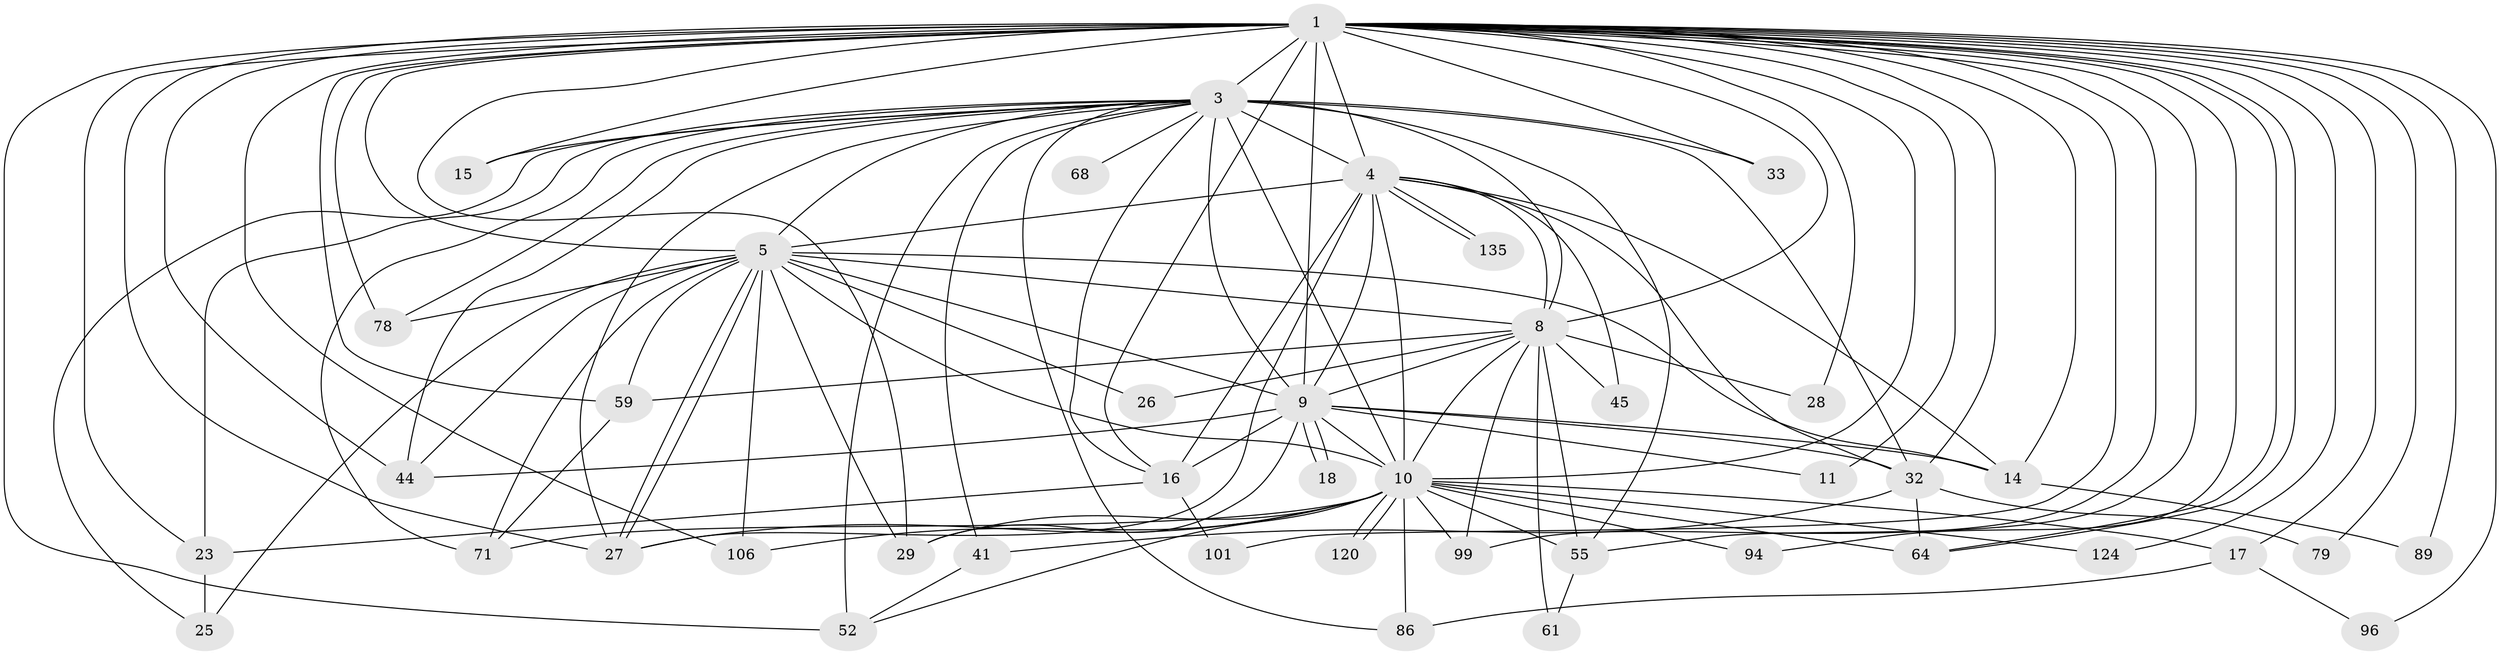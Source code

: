 // original degree distribution, {26: 0.02054794520547945, 28: 0.00684931506849315, 21: 0.0136986301369863, 25: 0.00684931506849315, 20: 0.00684931506849315, 36: 0.00684931506849315, 30: 0.00684931506849315, 2: 0.541095890410959, 6: 0.02054794520547945, 3: 0.2054794520547945, 8: 0.0136986301369863, 4: 0.11643835616438356, 5: 0.03424657534246575}
// Generated by graph-tools (version 1.1) at 2025/17/03/04/25 18:17:37]
// undirected, 43 vertices, 121 edges
graph export_dot {
graph [start="1"]
  node [color=gray90,style=filled];
  1 [super="+6+2"];
  3 [super="+19+39+21+7+83"];
  4 [super="+24+134+36"];
  5;
  8;
  9 [super="+46+54+95+91+111+53+113+133+38"];
  10 [super="+31+69"];
  11;
  14;
  15;
  16 [super="+81"];
  17;
  18;
  23 [super="+50"];
  25;
  26;
  27 [super="+42+98"];
  28;
  29 [super="+146+100"];
  32 [super="+66+63+57+35"];
  33;
  41 [super="+137"];
  44 [super="+145+115"];
  45;
  52 [super="+112+123+72"];
  55 [super="+60+104"];
  59 [super="+85"];
  61;
  64 [super="+90+65"];
  68;
  71 [super="+118"];
  78;
  79;
  86 [super="+93"];
  89;
  94;
  96;
  99 [super="+108"];
  101;
  106 [super="+114"];
  120;
  124;
  135;
  1 -- 3 [weight=17];
  1 -- 4 [weight=6];
  1 -- 5 [weight=5];
  1 -- 8 [weight=4];
  1 -- 9 [weight=3];
  1 -- 10 [weight=6];
  1 -- 14;
  1 -- 28;
  1 -- 64;
  1 -- 64;
  1 -- 96;
  1 -- 101;
  1 -- 124;
  1 -- 55;
  1 -- 11;
  1 -- 78;
  1 -- 15;
  1 -- 89;
  1 -- 32;
  1 -- 33 [weight=2];
  1 -- 106;
  1 -- 52 [weight=2];
  1 -- 79;
  1 -- 16;
  1 -- 17;
  1 -- 23;
  1 -- 27;
  1 -- 29;
  1 -- 94;
  1 -- 99;
  1 -- 44;
  1 -- 59;
  3 -- 4 [weight=9];
  3 -- 5 [weight=3];
  3 -- 8 [weight=5];
  3 -- 9 [weight=8];
  3 -- 10 [weight=4];
  3 -- 15;
  3 -- 16;
  3 -- 23 [weight=3];
  3 -- 32 [weight=6];
  3 -- 27 [weight=3];
  3 -- 52 [weight=2];
  3 -- 68;
  3 -- 71;
  3 -- 78;
  3 -- 86;
  3 -- 25;
  3 -- 33;
  3 -- 41;
  3 -- 44;
  3 -- 55;
  4 -- 5;
  4 -- 8 [weight=2];
  4 -- 9 [weight=5];
  4 -- 10;
  4 -- 16;
  4 -- 135;
  4 -- 135;
  4 -- 45;
  4 -- 32;
  4 -- 14;
  4 -- 27;
  5 -- 8;
  5 -- 9 [weight=2];
  5 -- 10 [weight=2];
  5 -- 14;
  5 -- 25;
  5 -- 26;
  5 -- 27;
  5 -- 27;
  5 -- 44;
  5 -- 59;
  5 -- 71;
  5 -- 78;
  5 -- 106;
  5 -- 29;
  8 -- 9;
  8 -- 10;
  8 -- 26;
  8 -- 28;
  8 -- 45;
  8 -- 55;
  8 -- 59;
  8 -- 61;
  8 -- 99;
  9 -- 10 [weight=3];
  9 -- 11;
  9 -- 18;
  9 -- 18;
  9 -- 29;
  9 -- 32;
  9 -- 44;
  9 -- 14 [weight=2];
  9 -- 16 [weight=3];
  10 -- 17;
  10 -- 29;
  10 -- 52;
  10 -- 55;
  10 -- 71;
  10 -- 86;
  10 -- 94;
  10 -- 99;
  10 -- 106;
  10 -- 120;
  10 -- 120;
  10 -- 124;
  10 -- 27;
  10 -- 64;
  14 -- 89;
  16 -- 101;
  16 -- 23;
  17 -- 86;
  17 -- 96;
  23 -- 25;
  32 -- 64;
  32 -- 79;
  32 -- 41;
  41 -- 52;
  55 -- 61;
  59 -- 71;
}
